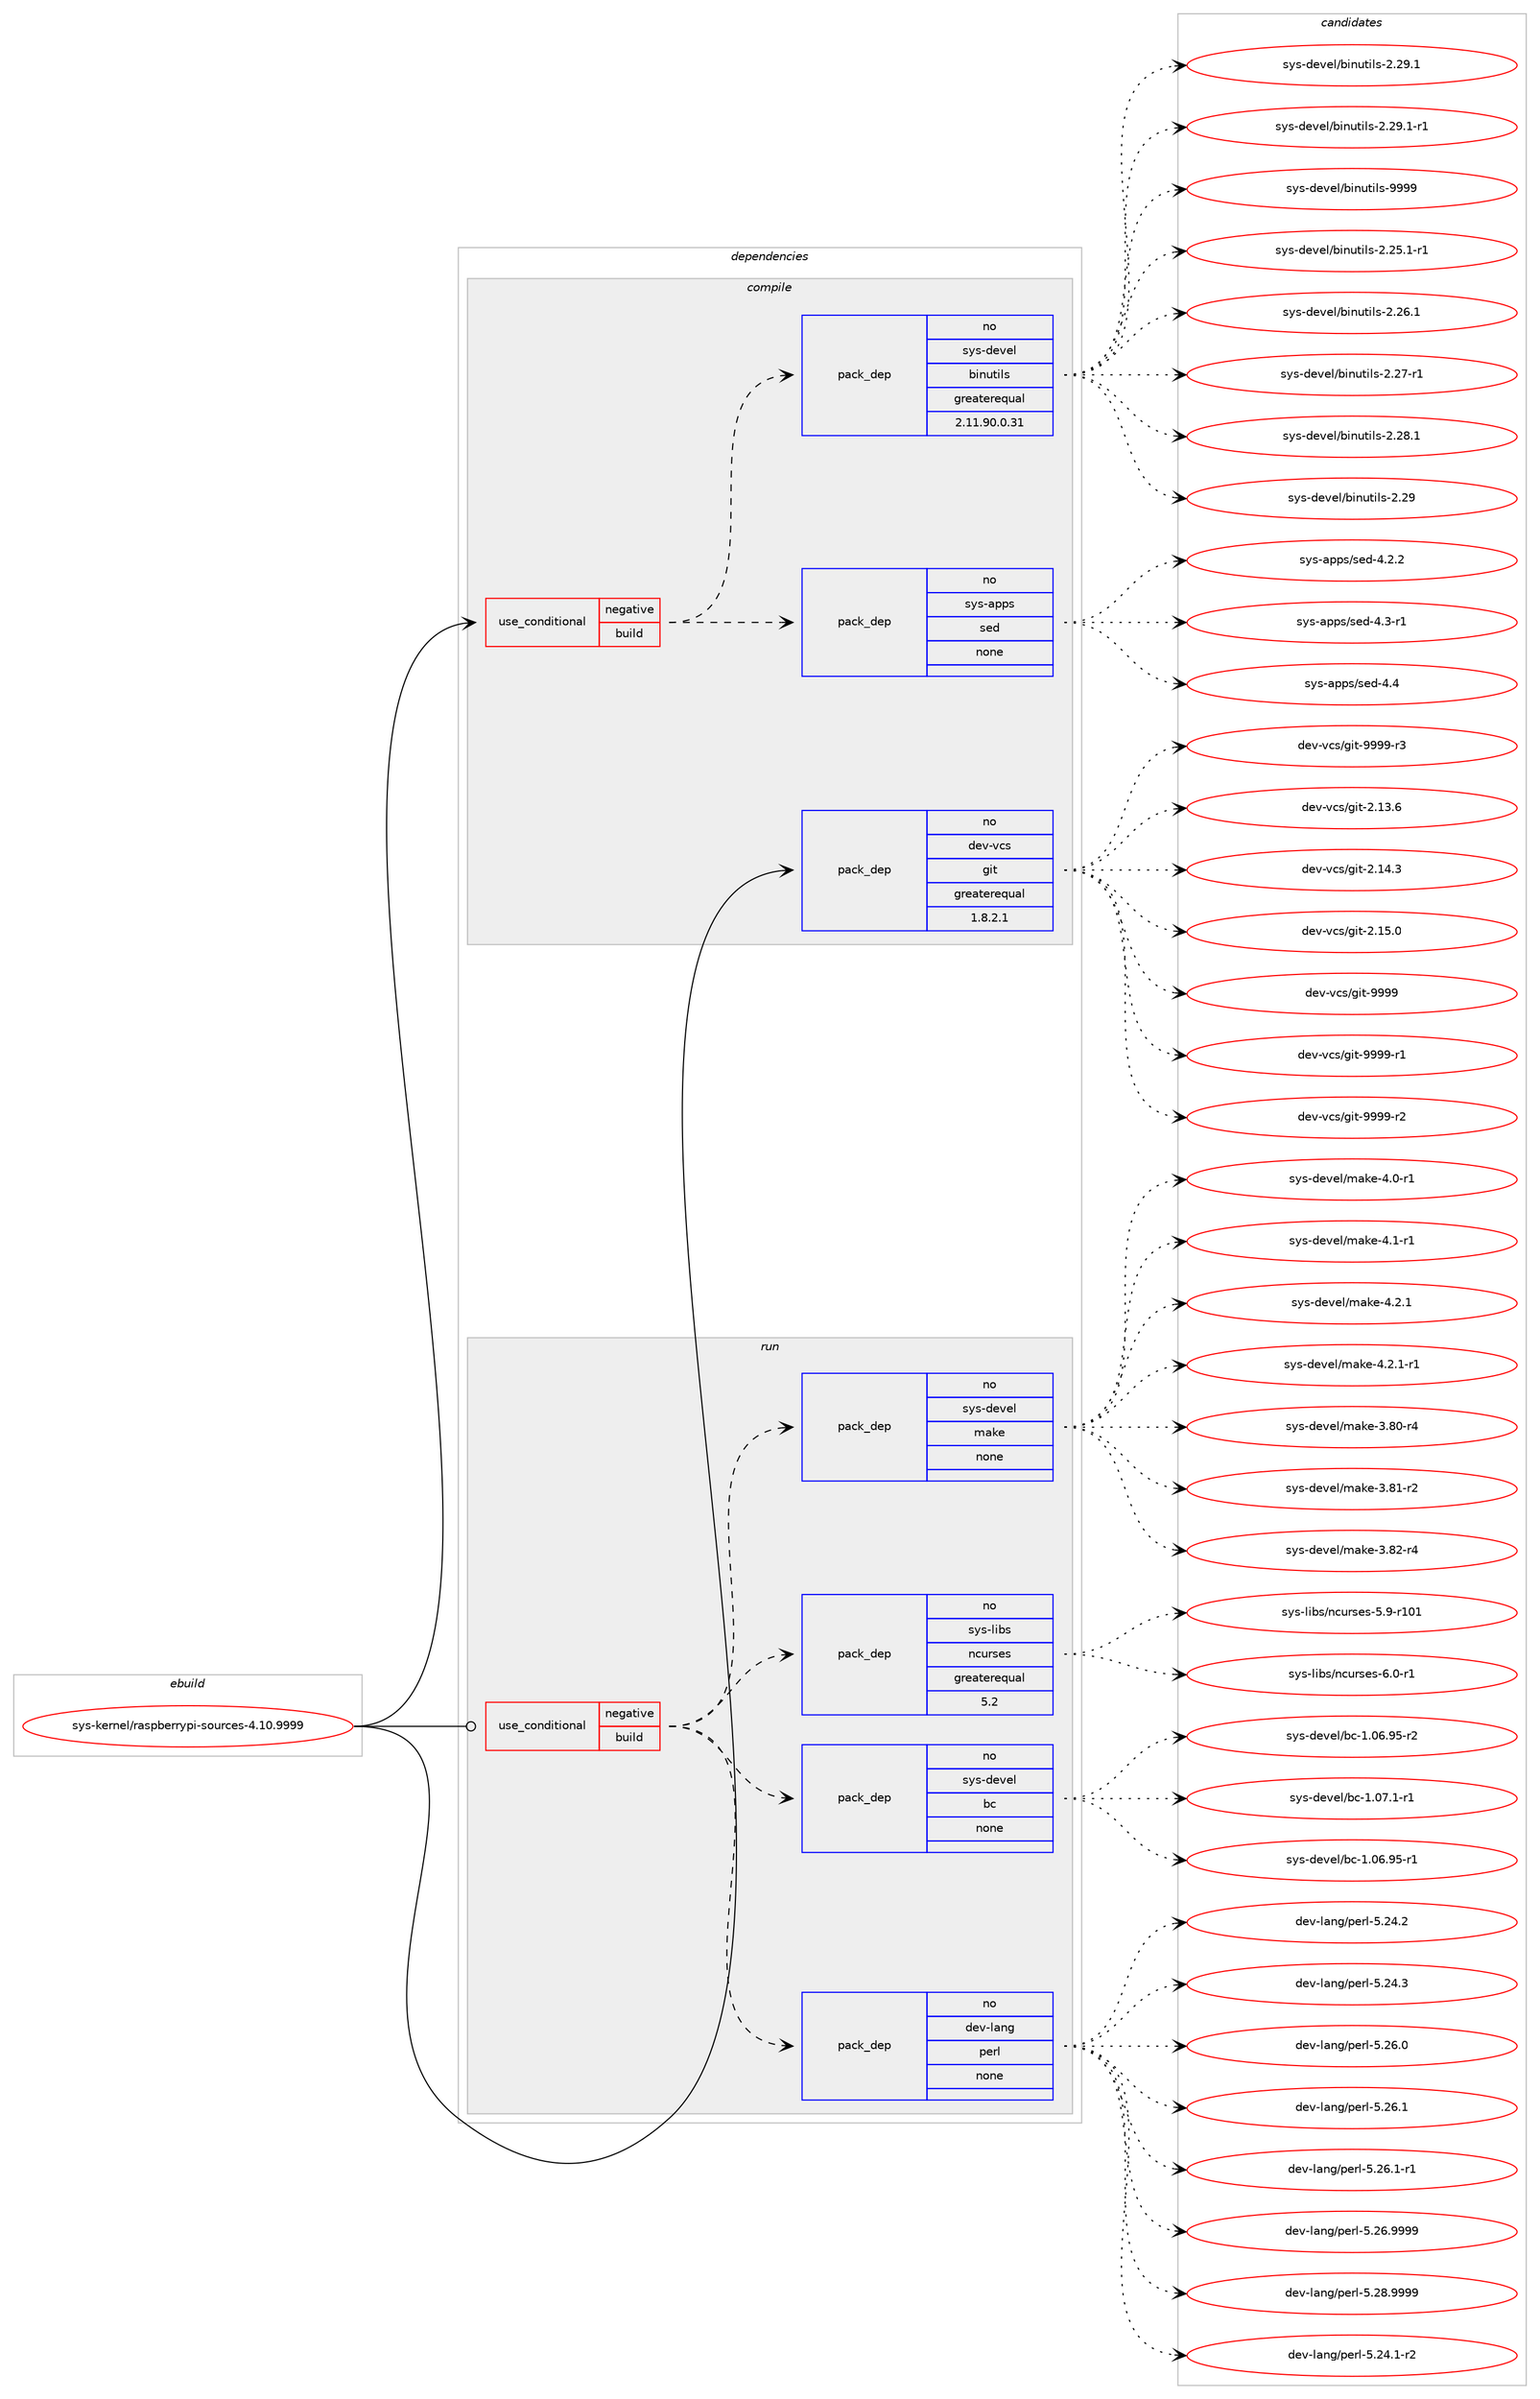 digraph prolog {

# *************
# Graph options
# *************

newrank=true;
concentrate=true;
compound=true;
graph [rankdir=LR,fontname=Helvetica,fontsize=10,ranksep=1.5];#, ranksep=2.5, nodesep=0.2];
edge  [arrowhead=vee];
node  [fontname=Helvetica,fontsize=10];

# **********
# The ebuild
# **********

subgraph cluster_leftcol {
color=gray;
rank=same;
label=<<i>ebuild</i>>;
id [label="sys-kernel/raspberrypi-sources-4.10.9999", color=red, width=4, href="../sys-kernel/raspberrypi-sources-4.10.9999.svg"];
}

# ****************
# The dependencies
# ****************

subgraph cluster_midcol {
color=gray;
label=<<i>dependencies</i>>;
subgraph cluster_compile {
fillcolor="#eeeeee";
style=filled;
label=<<i>compile</i>>;
subgraph cond117780 {
dependency492602 [label=<<TABLE BORDER="0" CELLBORDER="1" CELLSPACING="0" CELLPADDING="4"><TR><TD ROWSPAN="3" CELLPADDING="10">use_conditional</TD></TR><TR><TD>negative</TD></TR><TR><TD>build</TD></TR></TABLE>>, shape=none, color=red];
subgraph pack366189 {
dependency492603 [label=<<TABLE BORDER="0" CELLBORDER="1" CELLSPACING="0" CELLPADDING="4" WIDTH="220"><TR><TD ROWSPAN="6" CELLPADDING="30">pack_dep</TD></TR><TR><TD WIDTH="110">no</TD></TR><TR><TD>sys-apps</TD></TR><TR><TD>sed</TD></TR><TR><TD>none</TD></TR><TR><TD></TD></TR></TABLE>>, shape=none, color=blue];
}
dependency492602:e -> dependency492603:w [weight=20,style="dashed",arrowhead="vee"];
subgraph pack366190 {
dependency492604 [label=<<TABLE BORDER="0" CELLBORDER="1" CELLSPACING="0" CELLPADDING="4" WIDTH="220"><TR><TD ROWSPAN="6" CELLPADDING="30">pack_dep</TD></TR><TR><TD WIDTH="110">no</TD></TR><TR><TD>sys-devel</TD></TR><TR><TD>binutils</TD></TR><TR><TD>greaterequal</TD></TR><TR><TD>2.11.90.0.31</TD></TR></TABLE>>, shape=none, color=blue];
}
dependency492602:e -> dependency492604:w [weight=20,style="dashed",arrowhead="vee"];
}
id:e -> dependency492602:w [weight=20,style="solid",arrowhead="vee"];
subgraph pack366191 {
dependency492605 [label=<<TABLE BORDER="0" CELLBORDER="1" CELLSPACING="0" CELLPADDING="4" WIDTH="220"><TR><TD ROWSPAN="6" CELLPADDING="30">pack_dep</TD></TR><TR><TD WIDTH="110">no</TD></TR><TR><TD>dev-vcs</TD></TR><TR><TD>git</TD></TR><TR><TD>greaterequal</TD></TR><TR><TD>1.8.2.1</TD></TR></TABLE>>, shape=none, color=blue];
}
id:e -> dependency492605:w [weight=20,style="solid",arrowhead="vee"];
}
subgraph cluster_compileandrun {
fillcolor="#eeeeee";
style=filled;
label=<<i>compile and run</i>>;
}
subgraph cluster_run {
fillcolor="#eeeeee";
style=filled;
label=<<i>run</i>>;
subgraph cond117781 {
dependency492606 [label=<<TABLE BORDER="0" CELLBORDER="1" CELLSPACING="0" CELLPADDING="4"><TR><TD ROWSPAN="3" CELLPADDING="10">use_conditional</TD></TR><TR><TD>negative</TD></TR><TR><TD>build</TD></TR></TABLE>>, shape=none, color=red];
subgraph pack366192 {
dependency492607 [label=<<TABLE BORDER="0" CELLBORDER="1" CELLSPACING="0" CELLPADDING="4" WIDTH="220"><TR><TD ROWSPAN="6" CELLPADDING="30">pack_dep</TD></TR><TR><TD WIDTH="110">no</TD></TR><TR><TD>sys-libs</TD></TR><TR><TD>ncurses</TD></TR><TR><TD>greaterequal</TD></TR><TR><TD>5.2</TD></TR></TABLE>>, shape=none, color=blue];
}
dependency492606:e -> dependency492607:w [weight=20,style="dashed",arrowhead="vee"];
subgraph pack366193 {
dependency492608 [label=<<TABLE BORDER="0" CELLBORDER="1" CELLSPACING="0" CELLPADDING="4" WIDTH="220"><TR><TD ROWSPAN="6" CELLPADDING="30">pack_dep</TD></TR><TR><TD WIDTH="110">no</TD></TR><TR><TD>sys-devel</TD></TR><TR><TD>make</TD></TR><TR><TD>none</TD></TR><TR><TD></TD></TR></TABLE>>, shape=none, color=blue];
}
dependency492606:e -> dependency492608:w [weight=20,style="dashed",arrowhead="vee"];
subgraph pack366194 {
dependency492609 [label=<<TABLE BORDER="0" CELLBORDER="1" CELLSPACING="0" CELLPADDING="4" WIDTH="220"><TR><TD ROWSPAN="6" CELLPADDING="30">pack_dep</TD></TR><TR><TD WIDTH="110">no</TD></TR><TR><TD>dev-lang</TD></TR><TR><TD>perl</TD></TR><TR><TD>none</TD></TR><TR><TD></TD></TR></TABLE>>, shape=none, color=blue];
}
dependency492606:e -> dependency492609:w [weight=20,style="dashed",arrowhead="vee"];
subgraph pack366195 {
dependency492610 [label=<<TABLE BORDER="0" CELLBORDER="1" CELLSPACING="0" CELLPADDING="4" WIDTH="220"><TR><TD ROWSPAN="6" CELLPADDING="30">pack_dep</TD></TR><TR><TD WIDTH="110">no</TD></TR><TR><TD>sys-devel</TD></TR><TR><TD>bc</TD></TR><TR><TD>none</TD></TR><TR><TD></TD></TR></TABLE>>, shape=none, color=blue];
}
dependency492606:e -> dependency492610:w [weight=20,style="dashed",arrowhead="vee"];
}
id:e -> dependency492606:w [weight=20,style="solid",arrowhead="odot"];
}
}

# **************
# The candidates
# **************

subgraph cluster_choices {
rank=same;
color=gray;
label=<<i>candidates</i>>;

subgraph choice366189 {
color=black;
nodesep=1;
choice115121115459711211211547115101100455246504650 [label="sys-apps/sed-4.2.2", color=red, width=4,href="../sys-apps/sed-4.2.2.svg"];
choice115121115459711211211547115101100455246514511449 [label="sys-apps/sed-4.3-r1", color=red, width=4,href="../sys-apps/sed-4.3-r1.svg"];
choice11512111545971121121154711510110045524652 [label="sys-apps/sed-4.4", color=red, width=4,href="../sys-apps/sed-4.4.svg"];
dependency492603:e -> choice115121115459711211211547115101100455246504650:w [style=dotted,weight="100"];
dependency492603:e -> choice115121115459711211211547115101100455246514511449:w [style=dotted,weight="100"];
dependency492603:e -> choice11512111545971121121154711510110045524652:w [style=dotted,weight="100"];
}
subgraph choice366190 {
color=black;
nodesep=1;
choice115121115451001011181011084798105110117116105108115455046505346494511449 [label="sys-devel/binutils-2.25.1-r1", color=red, width=4,href="../sys-devel/binutils-2.25.1-r1.svg"];
choice11512111545100101118101108479810511011711610510811545504650544649 [label="sys-devel/binutils-2.26.1", color=red, width=4,href="../sys-devel/binutils-2.26.1.svg"];
choice11512111545100101118101108479810511011711610510811545504650554511449 [label="sys-devel/binutils-2.27-r1", color=red, width=4,href="../sys-devel/binutils-2.27-r1.svg"];
choice11512111545100101118101108479810511011711610510811545504650564649 [label="sys-devel/binutils-2.28.1", color=red, width=4,href="../sys-devel/binutils-2.28.1.svg"];
choice1151211154510010111810110847981051101171161051081154550465057 [label="sys-devel/binutils-2.29", color=red, width=4,href="../sys-devel/binutils-2.29.svg"];
choice11512111545100101118101108479810511011711610510811545504650574649 [label="sys-devel/binutils-2.29.1", color=red, width=4,href="../sys-devel/binutils-2.29.1.svg"];
choice115121115451001011181011084798105110117116105108115455046505746494511449 [label="sys-devel/binutils-2.29.1-r1", color=red, width=4,href="../sys-devel/binutils-2.29.1-r1.svg"];
choice1151211154510010111810110847981051101171161051081154557575757 [label="sys-devel/binutils-9999", color=red, width=4,href="../sys-devel/binutils-9999.svg"];
dependency492604:e -> choice115121115451001011181011084798105110117116105108115455046505346494511449:w [style=dotted,weight="100"];
dependency492604:e -> choice11512111545100101118101108479810511011711610510811545504650544649:w [style=dotted,weight="100"];
dependency492604:e -> choice11512111545100101118101108479810511011711610510811545504650554511449:w [style=dotted,weight="100"];
dependency492604:e -> choice11512111545100101118101108479810511011711610510811545504650564649:w [style=dotted,weight="100"];
dependency492604:e -> choice1151211154510010111810110847981051101171161051081154550465057:w [style=dotted,weight="100"];
dependency492604:e -> choice11512111545100101118101108479810511011711610510811545504650574649:w [style=dotted,weight="100"];
dependency492604:e -> choice115121115451001011181011084798105110117116105108115455046505746494511449:w [style=dotted,weight="100"];
dependency492604:e -> choice1151211154510010111810110847981051101171161051081154557575757:w [style=dotted,weight="100"];
}
subgraph choice366191 {
color=black;
nodesep=1;
choice10010111845118991154710310511645504649514654 [label="dev-vcs/git-2.13.6", color=red, width=4,href="../dev-vcs/git-2.13.6.svg"];
choice10010111845118991154710310511645504649524651 [label="dev-vcs/git-2.14.3", color=red, width=4,href="../dev-vcs/git-2.14.3.svg"];
choice10010111845118991154710310511645504649534648 [label="dev-vcs/git-2.15.0", color=red, width=4,href="../dev-vcs/git-2.15.0.svg"];
choice1001011184511899115471031051164557575757 [label="dev-vcs/git-9999", color=red, width=4,href="../dev-vcs/git-9999.svg"];
choice10010111845118991154710310511645575757574511449 [label="dev-vcs/git-9999-r1", color=red, width=4,href="../dev-vcs/git-9999-r1.svg"];
choice10010111845118991154710310511645575757574511450 [label="dev-vcs/git-9999-r2", color=red, width=4,href="../dev-vcs/git-9999-r2.svg"];
choice10010111845118991154710310511645575757574511451 [label="dev-vcs/git-9999-r3", color=red, width=4,href="../dev-vcs/git-9999-r3.svg"];
dependency492605:e -> choice10010111845118991154710310511645504649514654:w [style=dotted,weight="100"];
dependency492605:e -> choice10010111845118991154710310511645504649524651:w [style=dotted,weight="100"];
dependency492605:e -> choice10010111845118991154710310511645504649534648:w [style=dotted,weight="100"];
dependency492605:e -> choice1001011184511899115471031051164557575757:w [style=dotted,weight="100"];
dependency492605:e -> choice10010111845118991154710310511645575757574511449:w [style=dotted,weight="100"];
dependency492605:e -> choice10010111845118991154710310511645575757574511450:w [style=dotted,weight="100"];
dependency492605:e -> choice10010111845118991154710310511645575757574511451:w [style=dotted,weight="100"];
}
subgraph choice366192 {
color=black;
nodesep=1;
choice115121115451081059811547110991171141151011154553465745114494849 [label="sys-libs/ncurses-5.9-r101", color=red, width=4,href="../sys-libs/ncurses-5.9-r101.svg"];
choice11512111545108105981154711099117114115101115455446484511449 [label="sys-libs/ncurses-6.0-r1", color=red, width=4,href="../sys-libs/ncurses-6.0-r1.svg"];
dependency492607:e -> choice115121115451081059811547110991171141151011154553465745114494849:w [style=dotted,weight="100"];
dependency492607:e -> choice11512111545108105981154711099117114115101115455446484511449:w [style=dotted,weight="100"];
}
subgraph choice366193 {
color=black;
nodesep=1;
choice11512111545100101118101108471099710710145514656484511452 [label="sys-devel/make-3.80-r4", color=red, width=4,href="../sys-devel/make-3.80-r4.svg"];
choice11512111545100101118101108471099710710145514656494511450 [label="sys-devel/make-3.81-r2", color=red, width=4,href="../sys-devel/make-3.81-r2.svg"];
choice11512111545100101118101108471099710710145514656504511452 [label="sys-devel/make-3.82-r4", color=red, width=4,href="../sys-devel/make-3.82-r4.svg"];
choice115121115451001011181011084710997107101455246484511449 [label="sys-devel/make-4.0-r1", color=red, width=4,href="../sys-devel/make-4.0-r1.svg"];
choice115121115451001011181011084710997107101455246494511449 [label="sys-devel/make-4.1-r1", color=red, width=4,href="../sys-devel/make-4.1-r1.svg"];
choice115121115451001011181011084710997107101455246504649 [label="sys-devel/make-4.2.1", color=red, width=4,href="../sys-devel/make-4.2.1.svg"];
choice1151211154510010111810110847109971071014552465046494511449 [label="sys-devel/make-4.2.1-r1", color=red, width=4,href="../sys-devel/make-4.2.1-r1.svg"];
dependency492608:e -> choice11512111545100101118101108471099710710145514656484511452:w [style=dotted,weight="100"];
dependency492608:e -> choice11512111545100101118101108471099710710145514656494511450:w [style=dotted,weight="100"];
dependency492608:e -> choice11512111545100101118101108471099710710145514656504511452:w [style=dotted,weight="100"];
dependency492608:e -> choice115121115451001011181011084710997107101455246484511449:w [style=dotted,weight="100"];
dependency492608:e -> choice115121115451001011181011084710997107101455246494511449:w [style=dotted,weight="100"];
dependency492608:e -> choice115121115451001011181011084710997107101455246504649:w [style=dotted,weight="100"];
dependency492608:e -> choice1151211154510010111810110847109971071014552465046494511449:w [style=dotted,weight="100"];
}
subgraph choice366194 {
color=black;
nodesep=1;
choice100101118451089711010347112101114108455346505246494511450 [label="dev-lang/perl-5.24.1-r2", color=red, width=4,href="../dev-lang/perl-5.24.1-r2.svg"];
choice10010111845108971101034711210111410845534650524650 [label="dev-lang/perl-5.24.2", color=red, width=4,href="../dev-lang/perl-5.24.2.svg"];
choice10010111845108971101034711210111410845534650524651 [label="dev-lang/perl-5.24.3", color=red, width=4,href="../dev-lang/perl-5.24.3.svg"];
choice10010111845108971101034711210111410845534650544648 [label="dev-lang/perl-5.26.0", color=red, width=4,href="../dev-lang/perl-5.26.0.svg"];
choice10010111845108971101034711210111410845534650544649 [label="dev-lang/perl-5.26.1", color=red, width=4,href="../dev-lang/perl-5.26.1.svg"];
choice100101118451089711010347112101114108455346505446494511449 [label="dev-lang/perl-5.26.1-r1", color=red, width=4,href="../dev-lang/perl-5.26.1-r1.svg"];
choice10010111845108971101034711210111410845534650544657575757 [label="dev-lang/perl-5.26.9999", color=red, width=4,href="../dev-lang/perl-5.26.9999.svg"];
choice10010111845108971101034711210111410845534650564657575757 [label="dev-lang/perl-5.28.9999", color=red, width=4,href="../dev-lang/perl-5.28.9999.svg"];
dependency492609:e -> choice100101118451089711010347112101114108455346505246494511450:w [style=dotted,weight="100"];
dependency492609:e -> choice10010111845108971101034711210111410845534650524650:w [style=dotted,weight="100"];
dependency492609:e -> choice10010111845108971101034711210111410845534650524651:w [style=dotted,weight="100"];
dependency492609:e -> choice10010111845108971101034711210111410845534650544648:w [style=dotted,weight="100"];
dependency492609:e -> choice10010111845108971101034711210111410845534650544649:w [style=dotted,weight="100"];
dependency492609:e -> choice100101118451089711010347112101114108455346505446494511449:w [style=dotted,weight="100"];
dependency492609:e -> choice10010111845108971101034711210111410845534650544657575757:w [style=dotted,weight="100"];
dependency492609:e -> choice10010111845108971101034711210111410845534650564657575757:w [style=dotted,weight="100"];
}
subgraph choice366195 {
color=black;
nodesep=1;
choice1151211154510010111810110847989945494648544657534511449 [label="sys-devel/bc-1.06.95-r1", color=red, width=4,href="../sys-devel/bc-1.06.95-r1.svg"];
choice1151211154510010111810110847989945494648544657534511450 [label="sys-devel/bc-1.06.95-r2", color=red, width=4,href="../sys-devel/bc-1.06.95-r2.svg"];
choice11512111545100101118101108479899454946485546494511449 [label="sys-devel/bc-1.07.1-r1", color=red, width=4,href="../sys-devel/bc-1.07.1-r1.svg"];
dependency492610:e -> choice1151211154510010111810110847989945494648544657534511449:w [style=dotted,weight="100"];
dependency492610:e -> choice1151211154510010111810110847989945494648544657534511450:w [style=dotted,weight="100"];
dependency492610:e -> choice11512111545100101118101108479899454946485546494511449:w [style=dotted,weight="100"];
}
}

}
